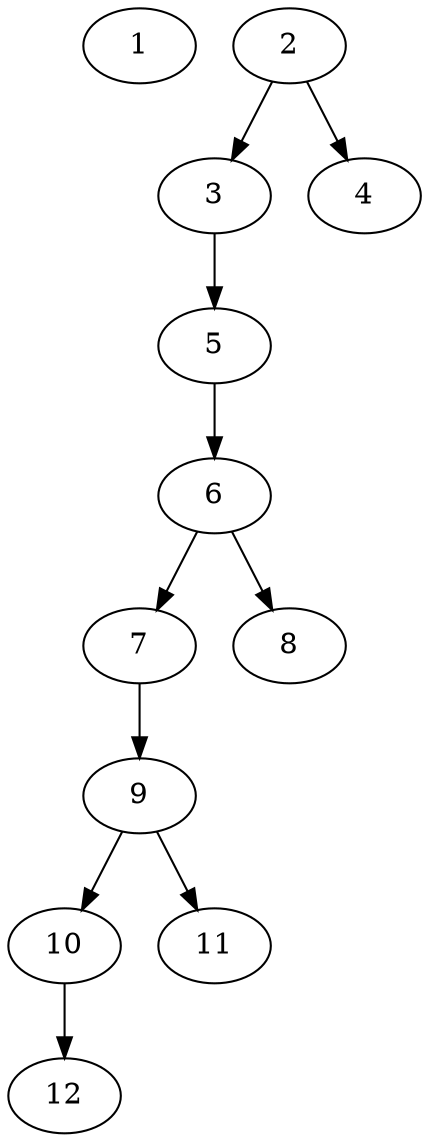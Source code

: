 // DAG (tier=1-easy, mode=data, n=12, ccr=0.319, fat=0.387, density=0.344, regular=0.780, jump=0.015, mindata=1048576, maxdata=8388608)
// DAG automatically generated by daggen at Sun Aug 24 16:33:33 2025
// /home/ermia/Project/Environments/daggen/bin/daggen --dot --ccr 0.319 --fat 0.387 --regular 0.780 --density 0.344 --jump 0.015 --mindata 1048576 --maxdata 8388608 -n 12 
digraph G {
  1 [size="147605128478451564544", alpha="0.14", expect_size="73802564239225782272"]
  2 [size="591580373629731072", alpha="0.05", expect_size="295790186814865536"]
  2 -> 3 [size ="328834448621568"]
  2 -> 4 [size ="328834448621568"]
  3 [size="5984475270881476608", alpha="0.07", expect_size="2992237635440738304"]
  3 -> 5 [size ="26369832517632"]
  4 [size="248580834305480224", alpha="0.12", expect_size="124290417152740112"]
  5 [size="42500949070565081088", alpha="0.13", expect_size="21250474535282540544"]
  5 -> 6 [size ="97429185626112"]
  6 [size="73848496625750768", alpha="0.18", expect_size="36924248312875384"]
  6 -> 7 [size ="113416740012032"]
  6 -> 8 [size ="113416740012032"]
  7 [size="242402889312770195456", alpha="0.12", expect_size="121201444656385097728"]
  7 -> 9 [size ="311015367507968"]
  8 [size="58778928016001073152", alpha="0.19", expect_size="29389464008000536576"]
  9 [size="65823383302300499968", alpha="0.03", expect_size="32911691651150249984"]
  9 -> 10 [size ="130419777339392"]
  9 -> 11 [size ="130419777339392"]
  10 [size="43723241231890904", alpha="0.06", expect_size="21861620615945452"]
  10 -> 12 [size ="46050513518592"]
  11 [size="4370166590254492", alpha="0.14", expect_size="2185083295127246"]
  12 [size="8377268464501062", alpha="0.15", expect_size="4188634232250531"]
}